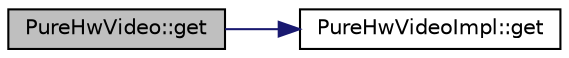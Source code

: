 digraph "PureHwVideo::get"
{
 // LATEX_PDF_SIZE
  edge [fontname="Helvetica",fontsize="10",labelfontname="Helvetica",labelfontsize="10"];
  node [fontname="Helvetica",fontsize="10",shape=record];
  rankdir="LR";
  Node1 [label="PureHwVideo::get",height=0.2,width=0.4,color="black", fillcolor="grey75", style="filled", fontcolor="black",tooltip="Gets the singleton instance."];
  Node1 -> Node2 [color="midnightblue",fontsize="10",style="solid",fontname="Helvetica"];
  Node2 [label="PureHwVideoImpl::get",height=0.2,width=0.4,color="black", fillcolor="white", style="filled",URL="$class_pure_hw_video_impl.html#a51d8471536974ad94ae382ecb6a66175",tooltip="Gets the singleton instance."];
}
